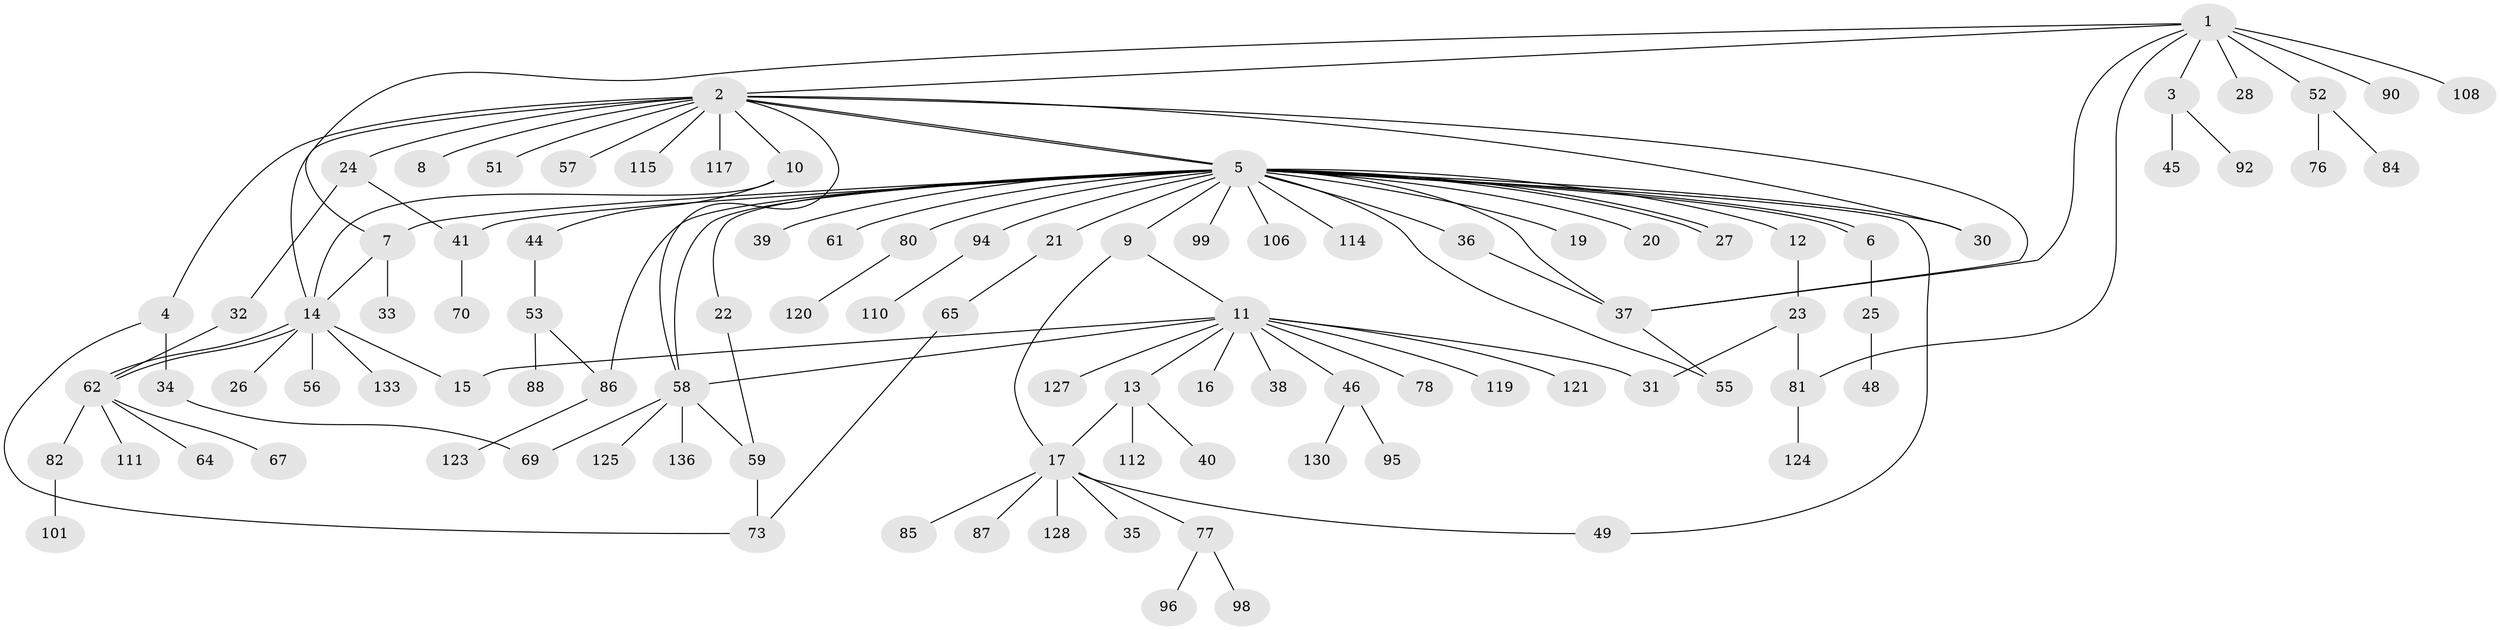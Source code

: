 // Generated by graph-tools (version 1.1) at 2025/23/03/03/25 07:23:50]
// undirected, 98 vertices, 123 edges
graph export_dot {
graph [start="1"]
  node [color=gray90,style=filled];
  1 [super="+134"];
  2 [super="+42"];
  3 [super="+109"];
  4 [super="+79"];
  5 [super="+132"];
  6 [super="+72"];
  7 [super="+50"];
  8;
  9 [super="+43"];
  10 [super="+60"];
  11 [super="+103"];
  12 [super="+18"];
  13 [super="+83"];
  14 [super="+29"];
  15;
  16;
  17 [super="+131"];
  19 [super="+102"];
  20;
  21 [super="+54"];
  22 [super="+113"];
  23 [super="+71"];
  24 [super="+66"];
  25 [super="+75"];
  26;
  27;
  28;
  30 [super="+47"];
  31;
  32;
  33;
  34;
  35;
  36;
  37 [super="+135"];
  38;
  39 [super="+68"];
  40;
  41;
  44 [super="+74"];
  45;
  46 [super="+93"];
  48;
  49;
  51;
  52 [super="+126"];
  53;
  55 [super="+118"];
  56;
  57 [super="+122"];
  58 [super="+100"];
  59 [super="+129"];
  61;
  62 [super="+63"];
  64;
  65 [super="+104"];
  67;
  69;
  70;
  73 [super="+105"];
  76;
  77 [super="+107"];
  78;
  80 [super="+89"];
  81;
  82 [super="+116"];
  84;
  85;
  86 [super="+91"];
  87 [super="+97"];
  88;
  90;
  92;
  94;
  95;
  96;
  98;
  99;
  101;
  106;
  108;
  110;
  111;
  112;
  114;
  115;
  117;
  119;
  120;
  121;
  123;
  124;
  125;
  127;
  128;
  130;
  133;
  136;
  1 -- 2;
  1 -- 3;
  1 -- 28;
  1 -- 37;
  1 -- 52 [weight=2];
  1 -- 81;
  1 -- 90;
  1 -- 108;
  1 -- 7;
  2 -- 4;
  2 -- 5;
  2 -- 5;
  2 -- 8;
  2 -- 10;
  2 -- 24;
  2 -- 30;
  2 -- 37;
  2 -- 51;
  2 -- 57;
  2 -- 115;
  2 -- 117;
  2 -- 58;
  2 -- 14;
  3 -- 45;
  3 -- 92;
  4 -- 34;
  4 -- 73;
  5 -- 6;
  5 -- 6;
  5 -- 7;
  5 -- 9;
  5 -- 12;
  5 -- 19;
  5 -- 20;
  5 -- 21;
  5 -- 22;
  5 -- 27;
  5 -- 27;
  5 -- 30;
  5 -- 36;
  5 -- 39;
  5 -- 41;
  5 -- 49;
  5 -- 55;
  5 -- 58;
  5 -- 61;
  5 -- 80;
  5 -- 86;
  5 -- 94;
  5 -- 99;
  5 -- 106;
  5 -- 114;
  5 -- 37;
  6 -- 25;
  7 -- 33;
  7 -- 14;
  9 -- 11;
  9 -- 17;
  10 -- 14;
  10 -- 44;
  11 -- 13;
  11 -- 15;
  11 -- 16;
  11 -- 31;
  11 -- 38;
  11 -- 46;
  11 -- 78;
  11 -- 121;
  11 -- 127;
  11 -- 58;
  11 -- 119;
  12 -- 23;
  13 -- 17;
  13 -- 40;
  13 -- 112;
  14 -- 15;
  14 -- 26;
  14 -- 56;
  14 -- 62;
  14 -- 62;
  14 -- 133;
  17 -- 35;
  17 -- 49;
  17 -- 77;
  17 -- 85;
  17 -- 87;
  17 -- 128;
  21 -- 65;
  22 -- 59;
  23 -- 31;
  23 -- 81;
  24 -- 32;
  24 -- 41;
  25 -- 48;
  32 -- 62;
  34 -- 69;
  36 -- 37 [weight=2];
  37 -- 55;
  41 -- 70;
  44 -- 53;
  46 -- 95;
  46 -- 130;
  52 -- 76;
  52 -- 84;
  53 -- 86;
  53 -- 88;
  58 -- 59;
  58 -- 69;
  58 -- 125;
  58 -- 136;
  59 -- 73;
  62 -- 64;
  62 -- 67;
  62 -- 82;
  62 -- 111;
  65 -- 73;
  77 -- 96;
  77 -- 98;
  80 -- 120;
  81 -- 124;
  82 -- 101;
  86 -- 123;
  94 -- 110;
}
